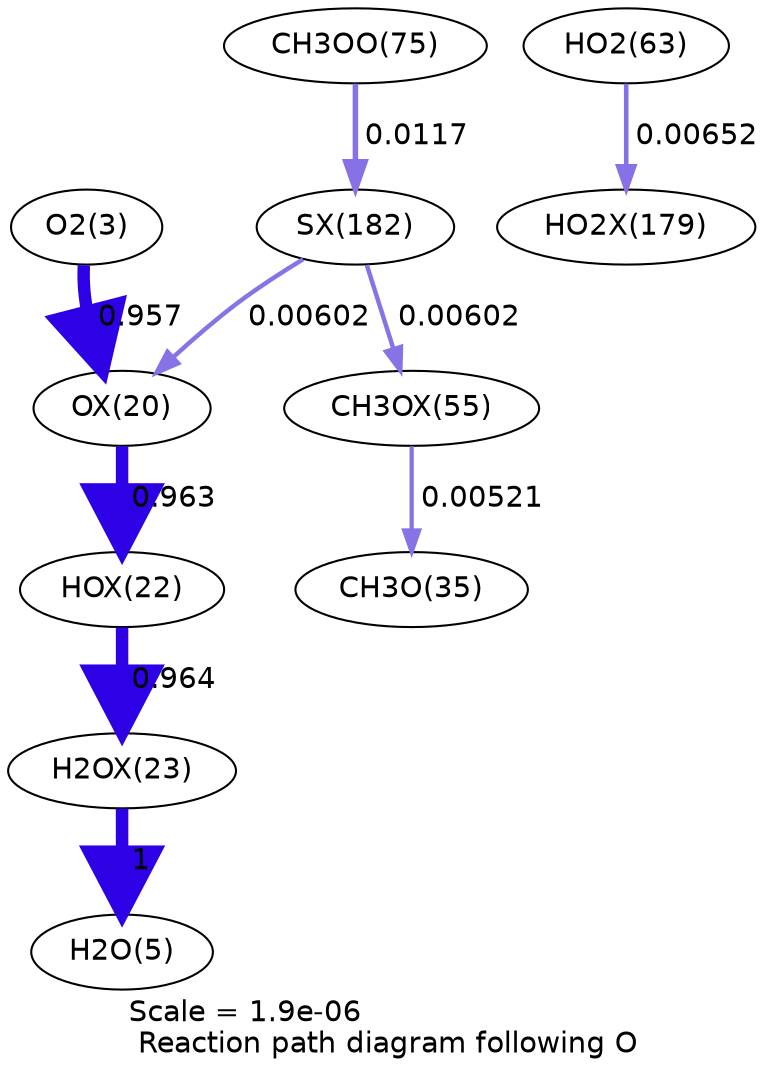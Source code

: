 digraph reaction_paths {
center=1;
s5 -> s64[fontname="Helvetica", penwidth=5.97, arrowsize=2.98, color="0.7, 1.46, 0.9"
, label=" 0.957"];
s64 -> s66[fontname="Helvetica", penwidth=5.97, arrowsize=2.99, color="0.7, 1.46, 0.9"
, label=" 0.963"];
s87 -> s64[fontname="Helvetica", penwidth=2.14, arrowsize=1.07, color="0.7, 0.506, 0.9"
, label=" 0.00602"];
s66 -> s67[fontname="Helvetica", penwidth=5.97, arrowsize=2.99, color="0.7, 1.46, 0.9"
, label=" 0.964"];
s67 -> s7[fontname="Helvetica", penwidth=6, arrowsize=3, color="0.7, 1.5, 0.9"
, label=" 1"];
s28 -> s87[fontname="Helvetica", penwidth=2.64, arrowsize=1.32, color="0.7, 0.512, 0.9"
, label=" 0.0117"];
s87 -> s81[fontname="Helvetica", penwidth=2.14, arrowsize=1.07, color="0.7, 0.506, 0.9"
, label=" 0.00602"];
s81 -> s21[fontname="Helvetica", penwidth=2.03, arrowsize=1.02, color="0.7, 0.505, 0.9"
, label=" 0.00521"];
s23 -> s86[fontname="Helvetica", penwidth=2.2, arrowsize=1.1, color="0.7, 0.507, 0.9"
, label=" 0.00652"];
s5 [ fontname="Helvetica", label="O2(3)"];
s7 [ fontname="Helvetica", label="H2O(5)"];
s21 [ fontname="Helvetica", label="CH3O(35)"];
s23 [ fontname="Helvetica", label="HO2(63)"];
s28 [ fontname="Helvetica", label="CH3OO(75)"];
s64 [ fontname="Helvetica", label="OX(20)"];
s66 [ fontname="Helvetica", label="HOX(22)"];
s67 [ fontname="Helvetica", label="H2OX(23)"];
s81 [ fontname="Helvetica", label="CH3OX(55)"];
s86 [ fontname="Helvetica", label="HO2X(179)"];
s87 [ fontname="Helvetica", label="SX(182)"];
 label = "Scale = 1.9e-06\l Reaction path diagram following O";
 fontname = "Helvetica";
}
